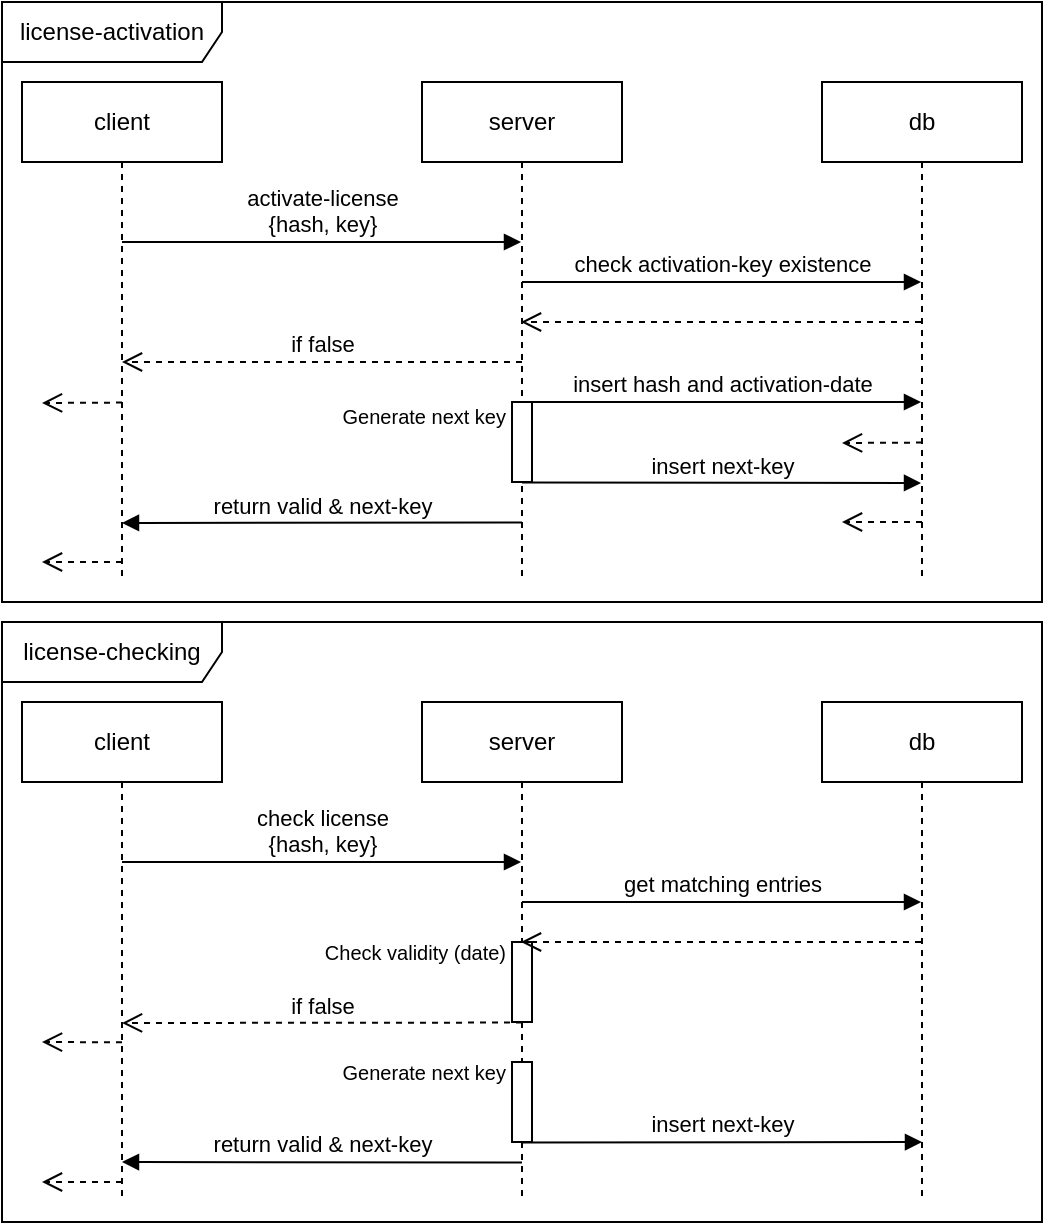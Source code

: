<mxfile version="21.2.8" type="device">
  <diagram name="Page-1" id="tZ4DCtWK_vqIXk_KdHf3">
    <mxGraphModel dx="1434" dy="844" grid="1" gridSize="10" guides="1" tooltips="1" connect="1" arrows="1" fold="1" page="1" pageScale="1" pageWidth="827" pageHeight="1169" math="0" shadow="0">
      <root>
        <mxCell id="0" />
        <mxCell id="1" parent="0" />
        <mxCell id="SeVLf7kvlFWnmUlIEemI-1" value="client" style="shape=umlLifeline;perimeter=lifelinePerimeter;whiteSpace=wrap;html=1;container=1;dropTarget=0;collapsible=0;recursiveResize=0;outlineConnect=0;portConstraint=eastwest;newEdgeStyle={&quot;edgeStyle&quot;:&quot;elbowEdgeStyle&quot;,&quot;elbow&quot;:&quot;vertical&quot;,&quot;curved&quot;:0,&quot;rounded&quot;:0};" vertex="1" parent="1">
          <mxGeometry x="20" y="50" width="100" height="250" as="geometry" />
        </mxCell>
        <mxCell id="SeVLf7kvlFWnmUlIEemI-2" value="license-activation" style="shape=umlFrame;whiteSpace=wrap;html=1;pointerEvents=0;width=110;height=30;" vertex="1" parent="1">
          <mxGeometry x="10" y="10" width="520" height="300" as="geometry" />
        </mxCell>
        <mxCell id="SeVLf7kvlFWnmUlIEemI-3" value="server" style="shape=umlLifeline;perimeter=lifelinePerimeter;whiteSpace=wrap;html=1;container=1;dropTarget=0;collapsible=0;recursiveResize=0;outlineConnect=0;portConstraint=eastwest;newEdgeStyle={&quot;edgeStyle&quot;:&quot;elbowEdgeStyle&quot;,&quot;elbow&quot;:&quot;vertical&quot;,&quot;curved&quot;:0,&quot;rounded&quot;:0};" vertex="1" parent="1">
          <mxGeometry x="220" y="50" width="100" height="250" as="geometry" />
        </mxCell>
        <mxCell id="SeVLf7kvlFWnmUlIEemI-15" value="" style="html=1;points=[];perimeter=orthogonalPerimeter;outlineConnect=0;targetShapes=umlLifeline;portConstraint=eastwest;newEdgeStyle={&quot;edgeStyle&quot;:&quot;elbowEdgeStyle&quot;,&quot;elbow&quot;:&quot;vertical&quot;,&quot;curved&quot;:0,&quot;rounded&quot;:0};" vertex="1" parent="SeVLf7kvlFWnmUlIEemI-3">
          <mxGeometry x="45" y="160" width="10" height="40" as="geometry" />
        </mxCell>
        <mxCell id="SeVLf7kvlFWnmUlIEemI-4" value="db" style="shape=umlLifeline;perimeter=lifelinePerimeter;whiteSpace=wrap;html=1;container=1;dropTarget=0;collapsible=0;recursiveResize=0;outlineConnect=0;portConstraint=eastwest;newEdgeStyle={&quot;edgeStyle&quot;:&quot;elbowEdgeStyle&quot;,&quot;elbow&quot;:&quot;vertical&quot;,&quot;curved&quot;:0,&quot;rounded&quot;:0};" vertex="1" parent="1">
          <mxGeometry x="420" y="50" width="100" height="250" as="geometry" />
        </mxCell>
        <mxCell id="SeVLf7kvlFWnmUlIEemI-5" value="activate-license&lt;br&gt;{hash, key}" style="html=1;verticalAlign=bottom;endArrow=block;edgeStyle=elbowEdgeStyle;elbow=vertical;curved=0;rounded=0;" edge="1" parent="1" target="SeVLf7kvlFWnmUlIEemI-3">
          <mxGeometry width="80" relative="1" as="geometry">
            <mxPoint x="70" y="130" as="sourcePoint" />
            <mxPoint x="150" y="130" as="targetPoint" />
          </mxGeometry>
        </mxCell>
        <mxCell id="SeVLf7kvlFWnmUlIEemI-6" value="check activation-key existence" style="html=1;verticalAlign=bottom;endArrow=block;edgeStyle=elbowEdgeStyle;elbow=vertical;curved=0;rounded=0;" edge="1" parent="1" target="SeVLf7kvlFWnmUlIEemI-4">
          <mxGeometry width="80" relative="1" as="geometry">
            <mxPoint x="270" y="150" as="sourcePoint" />
            <mxPoint x="350" y="150" as="targetPoint" />
          </mxGeometry>
        </mxCell>
        <mxCell id="SeVLf7kvlFWnmUlIEemI-7" value="" style="html=1;verticalAlign=bottom;endArrow=open;dashed=1;endSize=8;edgeStyle=elbowEdgeStyle;elbow=vertical;curved=0;rounded=0;" edge="1" parent="1">
          <mxGeometry relative="1" as="geometry">
            <mxPoint x="469.5" y="170" as="sourcePoint" />
            <mxPoint x="269.5" y="170" as="targetPoint" />
          </mxGeometry>
        </mxCell>
        <mxCell id="SeVLf7kvlFWnmUlIEemI-11" value="if false" style="html=1;verticalAlign=bottom;endArrow=open;dashed=1;endSize=8;edgeStyle=elbowEdgeStyle;elbow=vertical;curved=0;rounded=0;" edge="1" parent="1" target="SeVLf7kvlFWnmUlIEemI-1">
          <mxGeometry relative="1" as="geometry">
            <mxPoint x="270" y="190" as="sourcePoint" />
            <mxPoint x="190" y="190" as="targetPoint" />
          </mxGeometry>
        </mxCell>
        <mxCell id="SeVLf7kvlFWnmUlIEemI-12" value="insert hash and activation-date" style="html=1;verticalAlign=bottom;endArrow=block;edgeStyle=elbowEdgeStyle;elbow=vertical;curved=0;rounded=0;" edge="1" parent="1" target="SeVLf7kvlFWnmUlIEemI-4">
          <mxGeometry width="80" relative="1" as="geometry">
            <mxPoint x="270" y="210" as="sourcePoint" />
            <mxPoint x="350" y="210" as="targetPoint" />
          </mxGeometry>
        </mxCell>
        <mxCell id="SeVLf7kvlFWnmUlIEemI-13" value="" style="html=1;verticalAlign=bottom;endArrow=open;dashed=1;endSize=8;edgeStyle=elbowEdgeStyle;elbow=vertical;curved=0;rounded=0;" edge="1" parent="1">
          <mxGeometry relative="1" as="geometry">
            <mxPoint x="470" y="270" as="sourcePoint" />
            <mxPoint x="430" y="270" as="targetPoint" />
          </mxGeometry>
        </mxCell>
        <mxCell id="SeVLf7kvlFWnmUlIEemI-14" value="" style="html=1;verticalAlign=bottom;endArrow=open;dashed=1;endSize=8;edgeStyle=elbowEdgeStyle;elbow=vertical;curved=0;rounded=0;" edge="1" parent="1">
          <mxGeometry relative="1" as="geometry">
            <mxPoint x="470" y="230.28" as="sourcePoint" />
            <mxPoint x="430" y="230.28" as="targetPoint" />
          </mxGeometry>
        </mxCell>
        <mxCell id="SeVLf7kvlFWnmUlIEemI-16" value="&lt;font style=&quot;font-size: 10px;&quot;&gt;Generate next key&lt;/font&gt;" style="text;html=1;align=right;verticalAlign=middle;resizable=0;points=[];autosize=1;strokeColor=none;fillColor=none;" vertex="1" parent="1">
          <mxGeometry x="153" y="202" width="110" height="30" as="geometry" />
        </mxCell>
        <mxCell id="SeVLf7kvlFWnmUlIEemI-17" value="insert next-key" style="html=1;verticalAlign=bottom;endArrow=block;edgeStyle=elbowEdgeStyle;elbow=vertical;curved=0;rounded=0;" edge="1" parent="1" target="SeVLf7kvlFWnmUlIEemI-4">
          <mxGeometry width="80" relative="1" as="geometry">
            <mxPoint x="270" y="250.28" as="sourcePoint" />
            <mxPoint x="350" y="250.28" as="targetPoint" />
          </mxGeometry>
        </mxCell>
        <mxCell id="SeVLf7kvlFWnmUlIEemI-18" value="" style="html=1;verticalAlign=bottom;endArrow=open;dashed=1;endSize=8;edgeStyle=elbowEdgeStyle;elbow=vertical;curved=0;rounded=0;" edge="1" parent="1">
          <mxGeometry relative="1" as="geometry">
            <mxPoint x="70" y="210.28" as="sourcePoint" />
            <mxPoint x="30" y="210.28" as="targetPoint" />
          </mxGeometry>
        </mxCell>
        <mxCell id="SeVLf7kvlFWnmUlIEemI-19" value="return valid &amp;amp; next-key" style="html=1;verticalAlign=bottom;endArrow=block;edgeStyle=elbowEdgeStyle;elbow=vertical;curved=0;rounded=0;" edge="1" parent="1" target="SeVLf7kvlFWnmUlIEemI-1">
          <mxGeometry width="80" relative="1" as="geometry">
            <mxPoint x="270" y="270.28" as="sourcePoint" />
            <mxPoint x="350" y="270.28" as="targetPoint" />
          </mxGeometry>
        </mxCell>
        <mxCell id="SeVLf7kvlFWnmUlIEemI-20" value="" style="html=1;verticalAlign=bottom;endArrow=open;dashed=1;endSize=8;edgeStyle=elbowEdgeStyle;elbow=vertical;curved=0;rounded=0;" edge="1" parent="1">
          <mxGeometry relative="1" as="geometry">
            <mxPoint x="70" y="290" as="sourcePoint" />
            <mxPoint x="30" y="290" as="targetPoint" />
          </mxGeometry>
        </mxCell>
        <mxCell id="SeVLf7kvlFWnmUlIEemI-21" value="client" style="shape=umlLifeline;perimeter=lifelinePerimeter;whiteSpace=wrap;html=1;container=1;dropTarget=0;collapsible=0;recursiveResize=0;outlineConnect=0;portConstraint=eastwest;newEdgeStyle={&quot;edgeStyle&quot;:&quot;elbowEdgeStyle&quot;,&quot;elbow&quot;:&quot;vertical&quot;,&quot;curved&quot;:0,&quot;rounded&quot;:0};" vertex="1" parent="1">
          <mxGeometry x="20" y="360" width="100" height="250" as="geometry" />
        </mxCell>
        <mxCell id="SeVLf7kvlFWnmUlIEemI-22" value="server" style="shape=umlLifeline;perimeter=lifelinePerimeter;whiteSpace=wrap;html=1;container=1;dropTarget=0;collapsible=0;recursiveResize=0;outlineConnect=0;portConstraint=eastwest;newEdgeStyle={&quot;edgeStyle&quot;:&quot;elbowEdgeStyle&quot;,&quot;elbow&quot;:&quot;vertical&quot;,&quot;curved&quot;:0,&quot;rounded&quot;:0};" vertex="1" parent="1">
          <mxGeometry x="220" y="360" width="100" height="250" as="geometry" />
        </mxCell>
        <mxCell id="SeVLf7kvlFWnmUlIEemI-23" value="" style="html=1;points=[];perimeter=orthogonalPerimeter;outlineConnect=0;targetShapes=umlLifeline;portConstraint=eastwest;newEdgeStyle={&quot;edgeStyle&quot;:&quot;elbowEdgeStyle&quot;,&quot;elbow&quot;:&quot;vertical&quot;,&quot;curved&quot;:0,&quot;rounded&quot;:0};" vertex="1" parent="SeVLf7kvlFWnmUlIEemI-22">
          <mxGeometry x="45" y="180" width="10" height="40" as="geometry" />
        </mxCell>
        <mxCell id="SeVLf7kvlFWnmUlIEemI-41" value="" style="html=1;points=[];perimeter=orthogonalPerimeter;outlineConnect=0;targetShapes=umlLifeline;portConstraint=eastwest;newEdgeStyle={&quot;edgeStyle&quot;:&quot;elbowEdgeStyle&quot;,&quot;elbow&quot;:&quot;vertical&quot;,&quot;curved&quot;:0,&quot;rounded&quot;:0};" vertex="1" parent="SeVLf7kvlFWnmUlIEemI-22">
          <mxGeometry x="45" y="120" width="10" height="40" as="geometry" />
        </mxCell>
        <mxCell id="SeVLf7kvlFWnmUlIEemI-24" value="db" style="shape=umlLifeline;perimeter=lifelinePerimeter;whiteSpace=wrap;html=1;container=1;dropTarget=0;collapsible=0;recursiveResize=0;outlineConnect=0;portConstraint=eastwest;newEdgeStyle={&quot;edgeStyle&quot;:&quot;elbowEdgeStyle&quot;,&quot;elbow&quot;:&quot;vertical&quot;,&quot;curved&quot;:0,&quot;rounded&quot;:0};" vertex="1" parent="1">
          <mxGeometry x="420" y="360" width="100" height="250" as="geometry" />
        </mxCell>
        <mxCell id="SeVLf7kvlFWnmUlIEemI-25" value="check license&lt;br&gt;{hash, key}" style="html=1;verticalAlign=bottom;endArrow=block;edgeStyle=elbowEdgeStyle;elbow=vertical;curved=0;rounded=0;" edge="1" parent="1" target="SeVLf7kvlFWnmUlIEemI-22">
          <mxGeometry width="80" relative="1" as="geometry">
            <mxPoint x="70" y="440" as="sourcePoint" />
            <mxPoint x="150" y="440" as="targetPoint" />
          </mxGeometry>
        </mxCell>
        <mxCell id="SeVLf7kvlFWnmUlIEemI-26" value="get matching entries" style="html=1;verticalAlign=bottom;endArrow=block;edgeStyle=elbowEdgeStyle;elbow=vertical;curved=0;rounded=0;" edge="1" parent="1" target="SeVLf7kvlFWnmUlIEemI-24">
          <mxGeometry width="80" relative="1" as="geometry">
            <mxPoint x="270" y="460" as="sourcePoint" />
            <mxPoint x="350" y="460" as="targetPoint" />
          </mxGeometry>
        </mxCell>
        <mxCell id="SeVLf7kvlFWnmUlIEemI-27" value="" style="html=1;verticalAlign=bottom;endArrow=open;dashed=1;endSize=8;edgeStyle=elbowEdgeStyle;elbow=vertical;curved=0;rounded=0;" edge="1" parent="1">
          <mxGeometry relative="1" as="geometry">
            <mxPoint x="469.5" y="480" as="sourcePoint" />
            <mxPoint x="269.5" y="480" as="targetPoint" />
          </mxGeometry>
        </mxCell>
        <mxCell id="SeVLf7kvlFWnmUlIEemI-32" value="&lt;font style=&quot;font-size: 10px;&quot;&gt;Generate next key&lt;/font&gt;" style="text;html=1;align=right;verticalAlign=middle;resizable=0;points=[];autosize=1;strokeColor=none;fillColor=none;" vertex="1" parent="1">
          <mxGeometry x="153" y="530" width="110" height="30" as="geometry" />
        </mxCell>
        <mxCell id="SeVLf7kvlFWnmUlIEemI-36" value="" style="html=1;verticalAlign=bottom;endArrow=open;dashed=1;endSize=8;edgeStyle=elbowEdgeStyle;elbow=vertical;curved=0;rounded=0;" edge="1" parent="1">
          <mxGeometry relative="1" as="geometry">
            <mxPoint x="70" y="600" as="sourcePoint" />
            <mxPoint x="30" y="600" as="targetPoint" />
          </mxGeometry>
        </mxCell>
        <mxCell id="SeVLf7kvlFWnmUlIEemI-37" value="license-checking" style="shape=umlFrame;whiteSpace=wrap;html=1;pointerEvents=0;width=110;height=30;" vertex="1" parent="1">
          <mxGeometry x="10" y="320" width="520" height="300" as="geometry" />
        </mxCell>
        <mxCell id="SeVLf7kvlFWnmUlIEemI-38" value="if false" style="html=1;verticalAlign=bottom;endArrow=open;dashed=1;endSize=8;edgeStyle=elbowEdgeStyle;elbow=vertical;curved=0;rounded=0;" edge="1" parent="1">
          <mxGeometry relative="1" as="geometry">
            <mxPoint x="270" y="520.28" as="sourcePoint" />
            <mxPoint x="70" y="520.28" as="targetPoint" />
          </mxGeometry>
        </mxCell>
        <mxCell id="SeVLf7kvlFWnmUlIEemI-39" value="" style="html=1;verticalAlign=bottom;endArrow=open;dashed=1;endSize=8;edgeStyle=elbowEdgeStyle;elbow=vertical;curved=0;rounded=0;" edge="1" parent="1">
          <mxGeometry relative="1" as="geometry">
            <mxPoint x="70" y="530.14" as="sourcePoint" />
            <mxPoint x="30" y="530.14" as="targetPoint" />
          </mxGeometry>
        </mxCell>
        <mxCell id="SeVLf7kvlFWnmUlIEemI-40" value="&lt;font style=&quot;font-size: 10px;&quot;&gt;Check validity (date)&lt;/font&gt;" style="text;html=1;align=right;verticalAlign=middle;resizable=0;points=[];autosize=1;strokeColor=none;fillColor=none;" vertex="1" parent="1">
          <mxGeometry x="153" y="470" width="110" height="30" as="geometry" />
        </mxCell>
        <mxCell id="SeVLf7kvlFWnmUlIEemI-43" value="insert next-key" style="html=1;verticalAlign=bottom;endArrow=block;edgeStyle=elbowEdgeStyle;elbow=vertical;curved=0;rounded=0;" edge="1" parent="1">
          <mxGeometry width="80" relative="1" as="geometry">
            <mxPoint x="270" y="580.28" as="sourcePoint" />
            <mxPoint x="470" y="580" as="targetPoint" />
          </mxGeometry>
        </mxCell>
        <mxCell id="SeVLf7kvlFWnmUlIEemI-44" value="return valid &amp;amp; next-key" style="html=1;verticalAlign=bottom;endArrow=block;edgeStyle=elbowEdgeStyle;elbow=vertical;curved=0;rounded=0;" edge="1" parent="1">
          <mxGeometry width="80" relative="1" as="geometry">
            <mxPoint x="270" y="590.28" as="sourcePoint" />
            <mxPoint x="70" y="590" as="targetPoint" />
          </mxGeometry>
        </mxCell>
      </root>
    </mxGraphModel>
  </diagram>
</mxfile>
